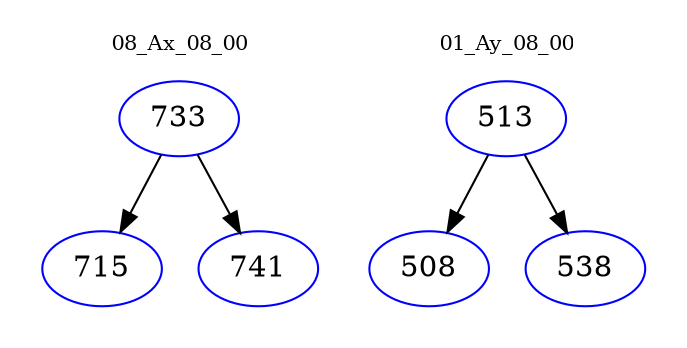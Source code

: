 digraph{
subgraph cluster_0 {
color = white
label = "08_Ax_08_00";
fontsize=10;
T0_733 [label="733", color="blue"]
T0_733 -> T0_715 [color="black"]
T0_715 [label="715", color="blue"]
T0_733 -> T0_741 [color="black"]
T0_741 [label="741", color="blue"]
}
subgraph cluster_1 {
color = white
label = "01_Ay_08_00";
fontsize=10;
T1_513 [label="513", color="blue"]
T1_513 -> T1_508 [color="black"]
T1_508 [label="508", color="blue"]
T1_513 -> T1_538 [color="black"]
T1_538 [label="538", color="blue"]
}
}

